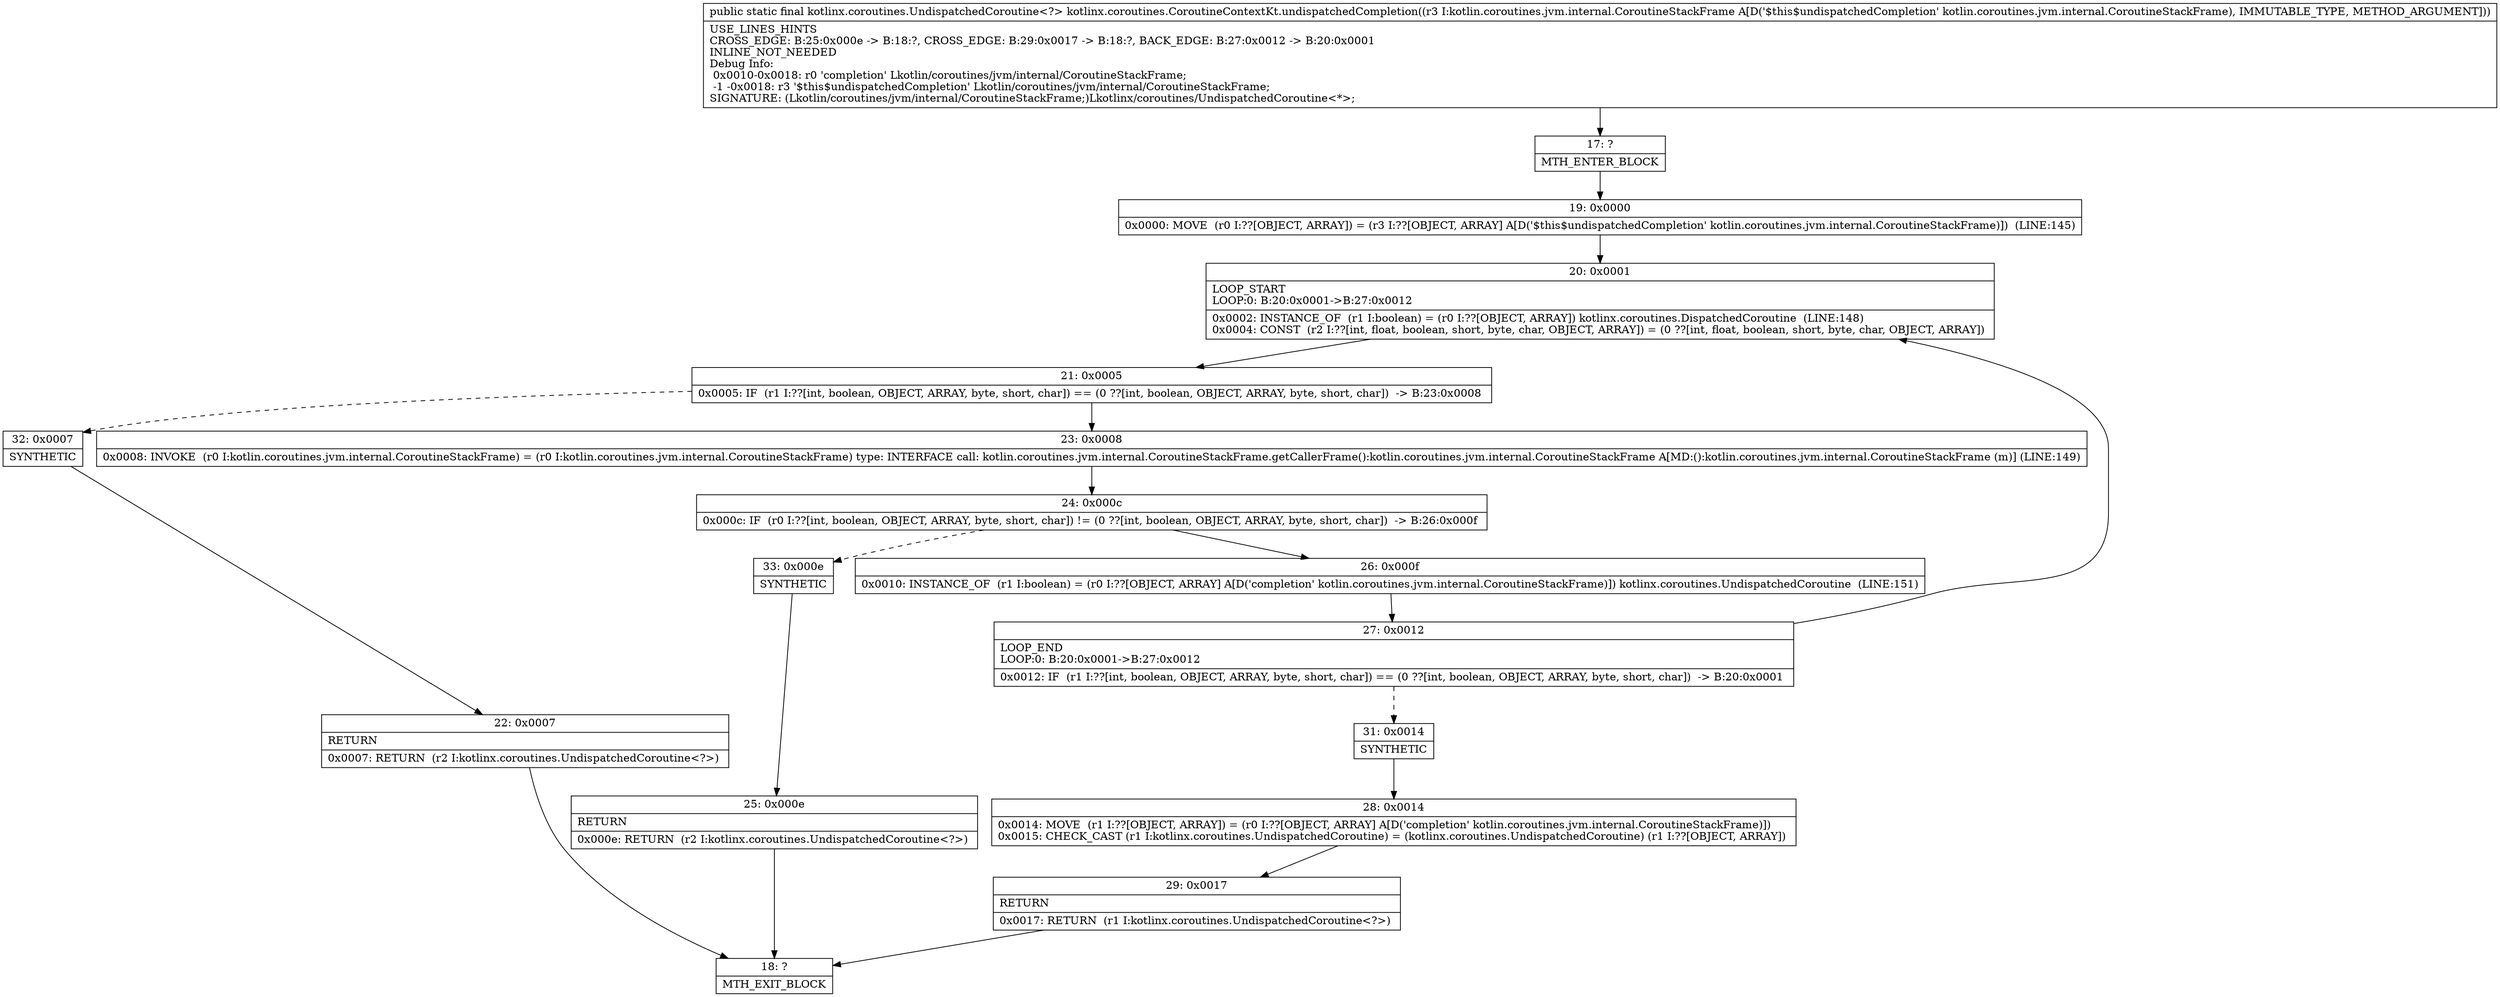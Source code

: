 digraph "CFG forkotlinx.coroutines.CoroutineContextKt.undispatchedCompletion(Lkotlin\/coroutines\/jvm\/internal\/CoroutineStackFrame;)Lkotlinx\/coroutines\/UndispatchedCoroutine;" {
Node_17 [shape=record,label="{17\:\ ?|MTH_ENTER_BLOCK\l}"];
Node_19 [shape=record,label="{19\:\ 0x0000|0x0000: MOVE  (r0 I:??[OBJECT, ARRAY]) = (r3 I:??[OBJECT, ARRAY] A[D('$this$undispatchedCompletion' kotlin.coroutines.jvm.internal.CoroutineStackFrame)])  (LINE:145)\l}"];
Node_20 [shape=record,label="{20\:\ 0x0001|LOOP_START\lLOOP:0: B:20:0x0001\-\>B:27:0x0012\l|0x0002: INSTANCE_OF  (r1 I:boolean) = (r0 I:??[OBJECT, ARRAY]) kotlinx.coroutines.DispatchedCoroutine  (LINE:148)\l0x0004: CONST  (r2 I:??[int, float, boolean, short, byte, char, OBJECT, ARRAY]) = (0 ??[int, float, boolean, short, byte, char, OBJECT, ARRAY]) \l}"];
Node_21 [shape=record,label="{21\:\ 0x0005|0x0005: IF  (r1 I:??[int, boolean, OBJECT, ARRAY, byte, short, char]) == (0 ??[int, boolean, OBJECT, ARRAY, byte, short, char])  \-\> B:23:0x0008 \l}"];
Node_23 [shape=record,label="{23\:\ 0x0008|0x0008: INVOKE  (r0 I:kotlin.coroutines.jvm.internal.CoroutineStackFrame) = (r0 I:kotlin.coroutines.jvm.internal.CoroutineStackFrame) type: INTERFACE call: kotlin.coroutines.jvm.internal.CoroutineStackFrame.getCallerFrame():kotlin.coroutines.jvm.internal.CoroutineStackFrame A[MD:():kotlin.coroutines.jvm.internal.CoroutineStackFrame (m)] (LINE:149)\l}"];
Node_24 [shape=record,label="{24\:\ 0x000c|0x000c: IF  (r0 I:??[int, boolean, OBJECT, ARRAY, byte, short, char]) != (0 ??[int, boolean, OBJECT, ARRAY, byte, short, char])  \-\> B:26:0x000f \l}"];
Node_26 [shape=record,label="{26\:\ 0x000f|0x0010: INSTANCE_OF  (r1 I:boolean) = (r0 I:??[OBJECT, ARRAY] A[D('completion' kotlin.coroutines.jvm.internal.CoroutineStackFrame)]) kotlinx.coroutines.UndispatchedCoroutine  (LINE:151)\l}"];
Node_27 [shape=record,label="{27\:\ 0x0012|LOOP_END\lLOOP:0: B:20:0x0001\-\>B:27:0x0012\l|0x0012: IF  (r1 I:??[int, boolean, OBJECT, ARRAY, byte, short, char]) == (0 ??[int, boolean, OBJECT, ARRAY, byte, short, char])  \-\> B:20:0x0001 \l}"];
Node_31 [shape=record,label="{31\:\ 0x0014|SYNTHETIC\l}"];
Node_28 [shape=record,label="{28\:\ 0x0014|0x0014: MOVE  (r1 I:??[OBJECT, ARRAY]) = (r0 I:??[OBJECT, ARRAY] A[D('completion' kotlin.coroutines.jvm.internal.CoroutineStackFrame)]) \l0x0015: CHECK_CAST (r1 I:kotlinx.coroutines.UndispatchedCoroutine) = (kotlinx.coroutines.UndispatchedCoroutine) (r1 I:??[OBJECT, ARRAY]) \l}"];
Node_29 [shape=record,label="{29\:\ 0x0017|RETURN\l|0x0017: RETURN  (r1 I:kotlinx.coroutines.UndispatchedCoroutine\<?\>) \l}"];
Node_18 [shape=record,label="{18\:\ ?|MTH_EXIT_BLOCK\l}"];
Node_33 [shape=record,label="{33\:\ 0x000e|SYNTHETIC\l}"];
Node_25 [shape=record,label="{25\:\ 0x000e|RETURN\l|0x000e: RETURN  (r2 I:kotlinx.coroutines.UndispatchedCoroutine\<?\>) \l}"];
Node_32 [shape=record,label="{32\:\ 0x0007|SYNTHETIC\l}"];
Node_22 [shape=record,label="{22\:\ 0x0007|RETURN\l|0x0007: RETURN  (r2 I:kotlinx.coroutines.UndispatchedCoroutine\<?\>) \l}"];
MethodNode[shape=record,label="{public static final kotlinx.coroutines.UndispatchedCoroutine\<?\> kotlinx.coroutines.CoroutineContextKt.undispatchedCompletion((r3 I:kotlin.coroutines.jvm.internal.CoroutineStackFrame A[D('$this$undispatchedCompletion' kotlin.coroutines.jvm.internal.CoroutineStackFrame), IMMUTABLE_TYPE, METHOD_ARGUMENT]))  | USE_LINES_HINTS\lCROSS_EDGE: B:25:0x000e \-\> B:18:?, CROSS_EDGE: B:29:0x0017 \-\> B:18:?, BACK_EDGE: B:27:0x0012 \-\> B:20:0x0001\lINLINE_NOT_NEEDED\lDebug Info:\l  0x0010\-0x0018: r0 'completion' Lkotlin\/coroutines\/jvm\/internal\/CoroutineStackFrame;\l  \-1 \-0x0018: r3 '$this$undispatchedCompletion' Lkotlin\/coroutines\/jvm\/internal\/CoroutineStackFrame;\lSIGNATURE: (Lkotlin\/coroutines\/jvm\/internal\/CoroutineStackFrame;)Lkotlinx\/coroutines\/UndispatchedCoroutine\<*\>;\l}"];
MethodNode -> Node_17;Node_17 -> Node_19;
Node_19 -> Node_20;
Node_20 -> Node_21;
Node_21 -> Node_23;
Node_21 -> Node_32[style=dashed];
Node_23 -> Node_24;
Node_24 -> Node_26;
Node_24 -> Node_33[style=dashed];
Node_26 -> Node_27;
Node_27 -> Node_20;
Node_27 -> Node_31[style=dashed];
Node_31 -> Node_28;
Node_28 -> Node_29;
Node_29 -> Node_18;
Node_33 -> Node_25;
Node_25 -> Node_18;
Node_32 -> Node_22;
Node_22 -> Node_18;
}

